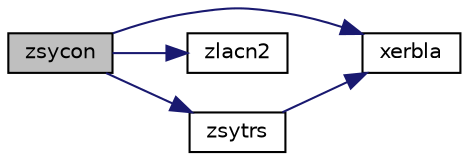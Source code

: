 digraph "zsycon"
{
 // LATEX_PDF_SIZE
  edge [fontname="Helvetica",fontsize="10",labelfontname="Helvetica",labelfontsize="10"];
  node [fontname="Helvetica",fontsize="10",shape=record];
  rankdir="LR";
  Node1 [label="zsycon",height=0.2,width=0.4,color="black", fillcolor="grey75", style="filled", fontcolor="black",tooltip="ZSYCON"];
  Node1 -> Node2 [color="midnightblue",fontsize="10",style="solid",fontname="Helvetica"];
  Node2 [label="xerbla",height=0.2,width=0.4,color="black", fillcolor="white", style="filled",URL="$xerbla_8f.html#a377ee61015baf8dea7770b3a404b1c07",tooltip="XERBLA"];
  Node1 -> Node3 [color="midnightblue",fontsize="10",style="solid",fontname="Helvetica"];
  Node3 [label="zlacn2",height=0.2,width=0.4,color="black", fillcolor="white", style="filled",URL="$zlacn2_8f.html#a0fbe7a858e42dcf07db12aa892a9e513",tooltip="ZLACN2 estimates the 1-norm of a square matrix, using reverse communication for evaluating matrix-vec..."];
  Node1 -> Node4 [color="midnightblue",fontsize="10",style="solid",fontname="Helvetica"];
  Node4 [label="zsytrs",height=0.2,width=0.4,color="black", fillcolor="white", style="filled",URL="$zsytrs_8f.html#ac7f1edb566d3b930acb845919336544f",tooltip="ZSYTRS"];
  Node4 -> Node2 [color="midnightblue",fontsize="10",style="solid",fontname="Helvetica"];
}
